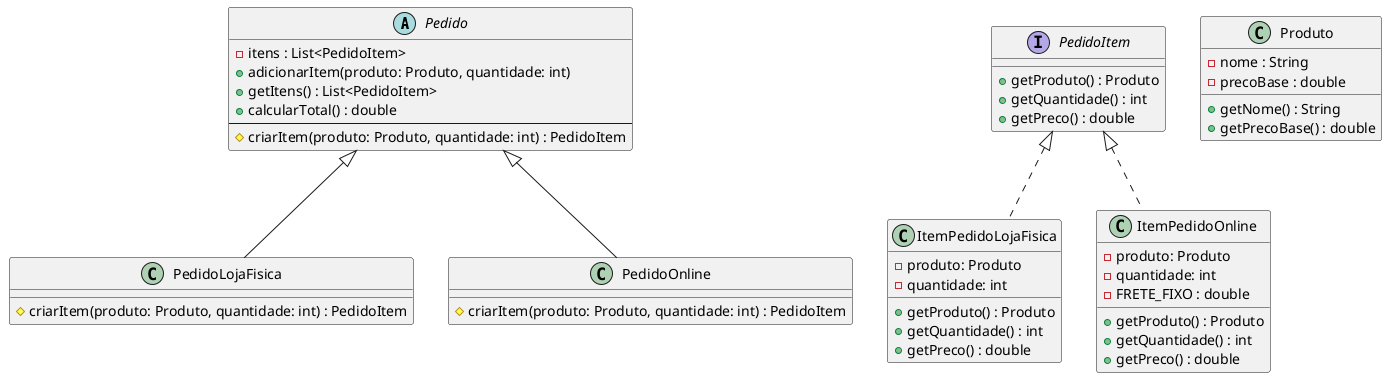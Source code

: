 @startuml UML ABF

abstract class Pedido {
  - itens : List<PedidoItem>
  + adicionarItem(produto: Produto, quantidade: int)
  + getItens() : List<PedidoItem>
  + calcularTotal() : double
  --
  # criarItem(produto: Produto, quantidade: int) : PedidoItem
}

class PedidoLojaFisica {
  # criarItem(produto: Produto, quantidade: int) : PedidoItem
}

class PedidoOnline {
  # criarItem(produto: Produto, quantidade: int) : PedidoItem
}

Pedido <|-- PedidoLojaFisica
Pedido <|-- PedidoOnline

interface PedidoItem {
  + getProduto() : Produto
  + getQuantidade() : int
  + getPreco() : double
}

class ItemPedidoLojaFisica {
  - produto: Produto
  - quantidade: int
  + getProduto() : Produto
  + getQuantidade() : int
  + getPreco() : double
}

class ItemPedidoOnline {
  - produto: Produto
  - quantidade: int
  - FRETE_FIXO : double
  + getProduto() : Produto
  + getQuantidade() : int
  + getPreco() : double
}

PedidoItem <|.. ItemPedidoLojaFisica
PedidoItem <|.. ItemPedidoOnline

class Produto {
  - nome : String
  - precoBase : double
  + getNome() : String
  + getPrecoBase() : double
}

@enduml
